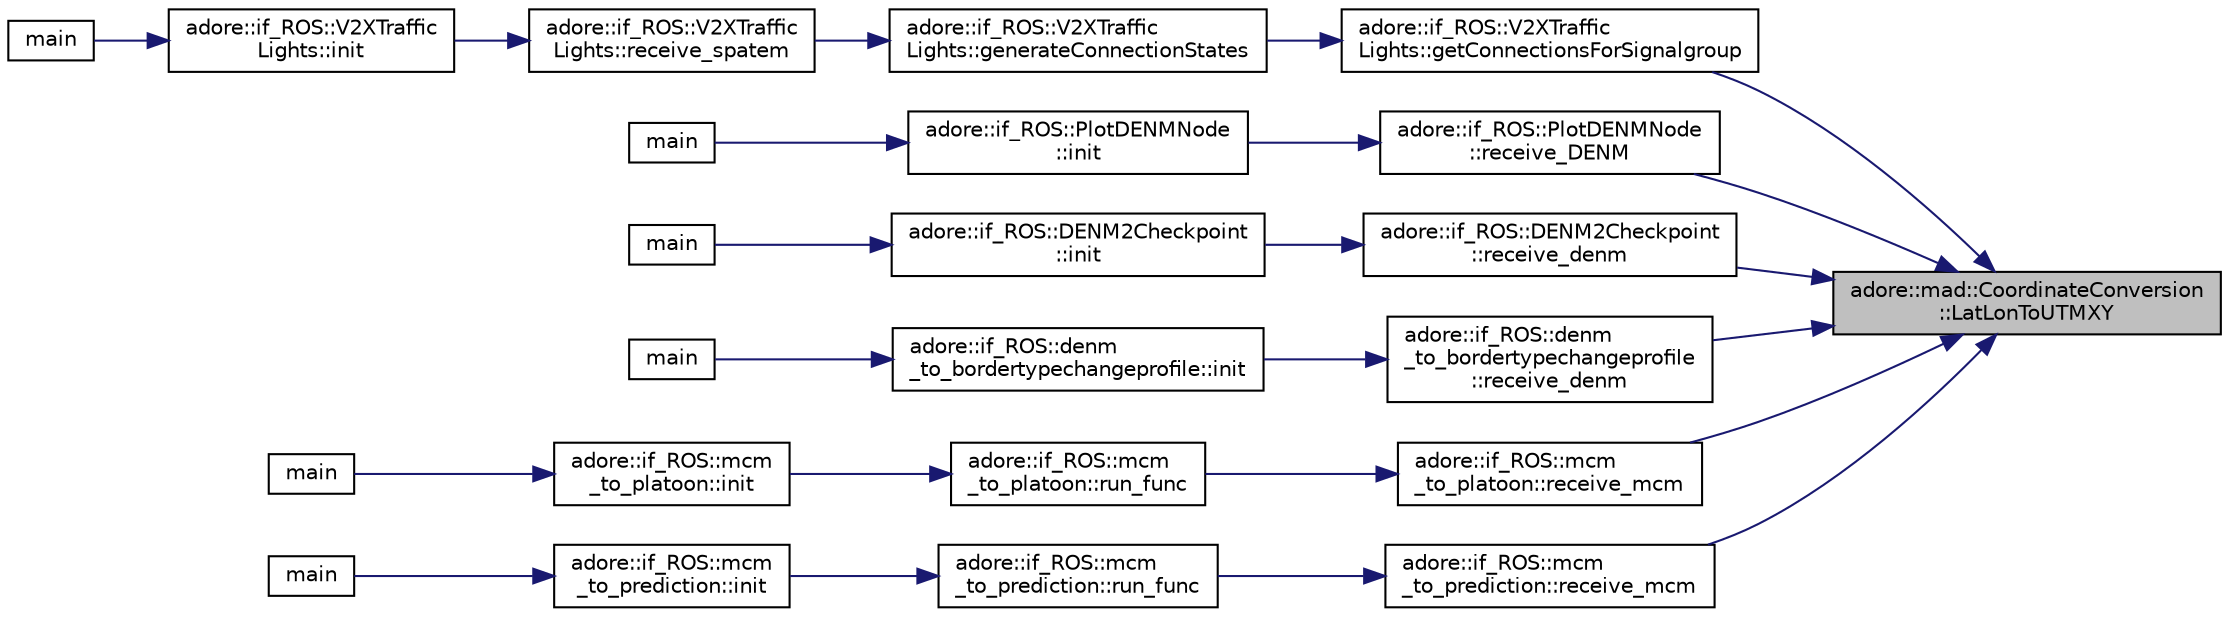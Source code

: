 digraph "adore::mad::CoordinateConversion::LatLonToUTMXY"
{
 // LATEX_PDF_SIZE
  edge [fontname="Helvetica",fontsize="10",labelfontname="Helvetica",labelfontsize="10"];
  node [fontname="Helvetica",fontsize="10",shape=record];
  rankdir="RL";
  Node1 [label="adore::mad::CoordinateConversion\l::LatLonToUTMXY",height=0.2,width=0.4,color="black", fillcolor="grey75", style="filled", fontcolor="black",tooltip=" "];
  Node1 -> Node2 [dir="back",color="midnightblue",fontsize="10",style="solid",fontname="Helvetica"];
  Node2 [label="adore::if_ROS::V2XTraffic\lLights::getConnectionsForSignalgroup",height=0.2,width=0.4,color="black", fillcolor="white", style="filled",URL="$classadore_1_1if__ROS_1_1V2XTrafficLights.html#a68de4a0357bf3d1059c80d36db912676",tooltip=" "];
  Node2 -> Node3 [dir="back",color="midnightblue",fontsize="10",style="solid",fontname="Helvetica"];
  Node3 [label="adore::if_ROS::V2XTraffic\lLights::generateConnectionStates",height=0.2,width=0.4,color="black", fillcolor="white", style="filled",URL="$classadore_1_1if__ROS_1_1V2XTrafficLights.html#a70356591903bfcb21c230a062d31ff31",tooltip=" "];
  Node3 -> Node4 [dir="back",color="midnightblue",fontsize="10",style="solid",fontname="Helvetica"];
  Node4 [label="adore::if_ROS::V2XTraffic\lLights::receive_spatem",height=0.2,width=0.4,color="black", fillcolor="white", style="filled",URL="$classadore_1_1if__ROS_1_1V2XTrafficLights.html#a0b85b2576eec80210919d740640e7004",tooltip=" "];
  Node4 -> Node5 [dir="back",color="midnightblue",fontsize="10",style="solid",fontname="Helvetica"];
  Node5 [label="adore::if_ROS::V2XTraffic\lLights::init",height=0.2,width=0.4,color="black", fillcolor="white", style="filled",URL="$classadore_1_1if__ROS_1_1V2XTrafficLights.html#aa163033cdf1becb221f8a762162c429e",tooltip=" "];
  Node5 -> Node6 [dir="back",color="midnightblue",fontsize="10",style="solid",fontname="Helvetica"];
  Node6 [label="main",height=0.2,width=0.4,color="black", fillcolor="white", style="filled",URL="$v2x__trafficlights__node_8cpp.html#a3c04138a5bfe5d72780bb7e82a18e627",tooltip=" "];
  Node1 -> Node7 [dir="back",color="midnightblue",fontsize="10",style="solid",fontname="Helvetica"];
  Node7 [label="adore::if_ROS::PlotDENMNode\l::receive_DENM",height=0.2,width=0.4,color="black", fillcolor="white", style="filled",URL="$classadore_1_1if__ROS_1_1PlotDENMNode.html#a26ed079bd0ac045eec6ced4623c4befd",tooltip=" "];
  Node7 -> Node8 [dir="back",color="midnightblue",fontsize="10",style="solid",fontname="Helvetica"];
  Node8 [label="adore::if_ROS::PlotDENMNode\l::init",height=0.2,width=0.4,color="black", fillcolor="white", style="filled",URL="$classadore_1_1if__ROS_1_1PlotDENMNode.html#ac158c8c959f2ef41cbcd4fbd0eea42bf",tooltip=" "];
  Node8 -> Node9 [dir="back",color="midnightblue",fontsize="10",style="solid",fontname="Helvetica"];
  Node9 [label="main",height=0.2,width=0.4,color="black", fillcolor="white", style="filled",URL="$denm__plotter__node_8cpp.html#a3c04138a5bfe5d72780bb7e82a18e627",tooltip=" "];
  Node1 -> Node10 [dir="back",color="midnightblue",fontsize="10",style="solid",fontname="Helvetica"];
  Node10 [label="adore::if_ROS::DENM2Checkpoint\l::receive_denm",height=0.2,width=0.4,color="black", fillcolor="white", style="filled",URL="$classadore_1_1if__ROS_1_1DENM2Checkpoint.html#a82642855f801a8e008f017df6fa7901c",tooltip=" "];
  Node10 -> Node11 [dir="back",color="midnightblue",fontsize="10",style="solid",fontname="Helvetica"];
  Node11 [label="adore::if_ROS::DENM2Checkpoint\l::init",height=0.2,width=0.4,color="black", fillcolor="white", style="filled",URL="$classadore_1_1if__ROS_1_1DENM2Checkpoint.html#a878231c39bf08c25601a94670f2dd831",tooltip=" "];
  Node11 -> Node12 [dir="back",color="midnightblue",fontsize="10",style="solid",fontname="Helvetica"];
  Node12 [label="main",height=0.2,width=0.4,color="black", fillcolor="white", style="filled",URL="$denm__to__checkpoint_8cpp.html#a3c04138a5bfe5d72780bb7e82a18e627",tooltip=" "];
  Node1 -> Node13 [dir="back",color="midnightblue",fontsize="10",style="solid",fontname="Helvetica"];
  Node13 [label="adore::if_ROS::denm\l_to_bordertypechangeprofile\l::receive_denm",height=0.2,width=0.4,color="black", fillcolor="white", style="filled",URL="$classadore_1_1if__ROS_1_1denm__to__bordertypechangeprofile.html#a80b6aacf1841dd9841e63be302debfba",tooltip=" "];
  Node13 -> Node14 [dir="back",color="midnightblue",fontsize="10",style="solid",fontname="Helvetica"];
  Node14 [label="adore::if_ROS::denm\l_to_bordertypechangeprofile::init",height=0.2,width=0.4,color="black", fillcolor="white", style="filled",URL="$classadore_1_1if__ROS_1_1denm__to__bordertypechangeprofile.html#a2508c262cd9ad54a0e3444fcb61cd49d",tooltip=" "];
  Node14 -> Node15 [dir="back",color="midnightblue",fontsize="10",style="solid",fontname="Helvetica"];
  Node15 [label="main",height=0.2,width=0.4,color="black", fillcolor="white", style="filled",URL="$denm__to__bordertypechangeprofile__node_8cpp.html#a3c04138a5bfe5d72780bb7e82a18e627",tooltip=" "];
  Node1 -> Node16 [dir="back",color="midnightblue",fontsize="10",style="solid",fontname="Helvetica"];
  Node16 [label="adore::if_ROS::mcm\l_to_platoon::receive_mcm",height=0.2,width=0.4,color="black", fillcolor="white", style="filled",URL="$classadore_1_1if__ROS_1_1mcm__to__platoon.html#a307269abe7ea5ed2a560058a5f967203",tooltip=" "];
  Node16 -> Node17 [dir="back",color="midnightblue",fontsize="10",style="solid",fontname="Helvetica"];
  Node17 [label="adore::if_ROS::mcm\l_to_platoon::run_func",height=0.2,width=0.4,color="black", fillcolor="white", style="filled",URL="$classadore_1_1if__ROS_1_1mcm__to__platoon.html#a1d2e6e46fe8dab9364ea1709dfb8de7e",tooltip=" "];
  Node17 -> Node18 [dir="back",color="midnightblue",fontsize="10",style="solid",fontname="Helvetica"];
  Node18 [label="adore::if_ROS::mcm\l_to_platoon::init",height=0.2,width=0.4,color="black", fillcolor="white", style="filled",URL="$classadore_1_1if__ROS_1_1mcm__to__platoon.html#aa273cb3d4051e4d8c74bfefef6fb190e",tooltip=" "];
  Node18 -> Node19 [dir="back",color="midnightblue",fontsize="10",style="solid",fontname="Helvetica"];
  Node19 [label="main",height=0.2,width=0.4,color="black", fillcolor="white", style="filled",URL="$mcm__to__platoon__node_8cpp.html#a3c04138a5bfe5d72780bb7e82a18e627",tooltip=" "];
  Node1 -> Node20 [dir="back",color="midnightblue",fontsize="10",style="solid",fontname="Helvetica"];
  Node20 [label="adore::if_ROS::mcm\l_to_prediction::receive_mcm",height=0.2,width=0.4,color="black", fillcolor="white", style="filled",URL="$classadore_1_1if__ROS_1_1mcm__to__prediction.html#a472c9fd16250a7edc7713f8451168031",tooltip=" "];
  Node20 -> Node21 [dir="back",color="midnightblue",fontsize="10",style="solid",fontname="Helvetica"];
  Node21 [label="adore::if_ROS::mcm\l_to_prediction::run_func",height=0.2,width=0.4,color="black", fillcolor="white", style="filled",URL="$classadore_1_1if__ROS_1_1mcm__to__prediction.html#a1df1a60d91f85c0002dbe03e0309454d",tooltip=" "];
  Node21 -> Node22 [dir="back",color="midnightblue",fontsize="10",style="solid",fontname="Helvetica"];
  Node22 [label="adore::if_ROS::mcm\l_to_prediction::init",height=0.2,width=0.4,color="black", fillcolor="white", style="filled",URL="$classadore_1_1if__ROS_1_1mcm__to__prediction.html#a7d385686b1879bb7b032a36203bc006c",tooltip=" "];
  Node22 -> Node23 [dir="back",color="midnightblue",fontsize="10",style="solid",fontname="Helvetica"];
  Node23 [label="main",height=0.2,width=0.4,color="black", fillcolor="white", style="filled",URL="$mcm__to__prediction__node_8cpp.html#a3c04138a5bfe5d72780bb7e82a18e627",tooltip=" "];
}
